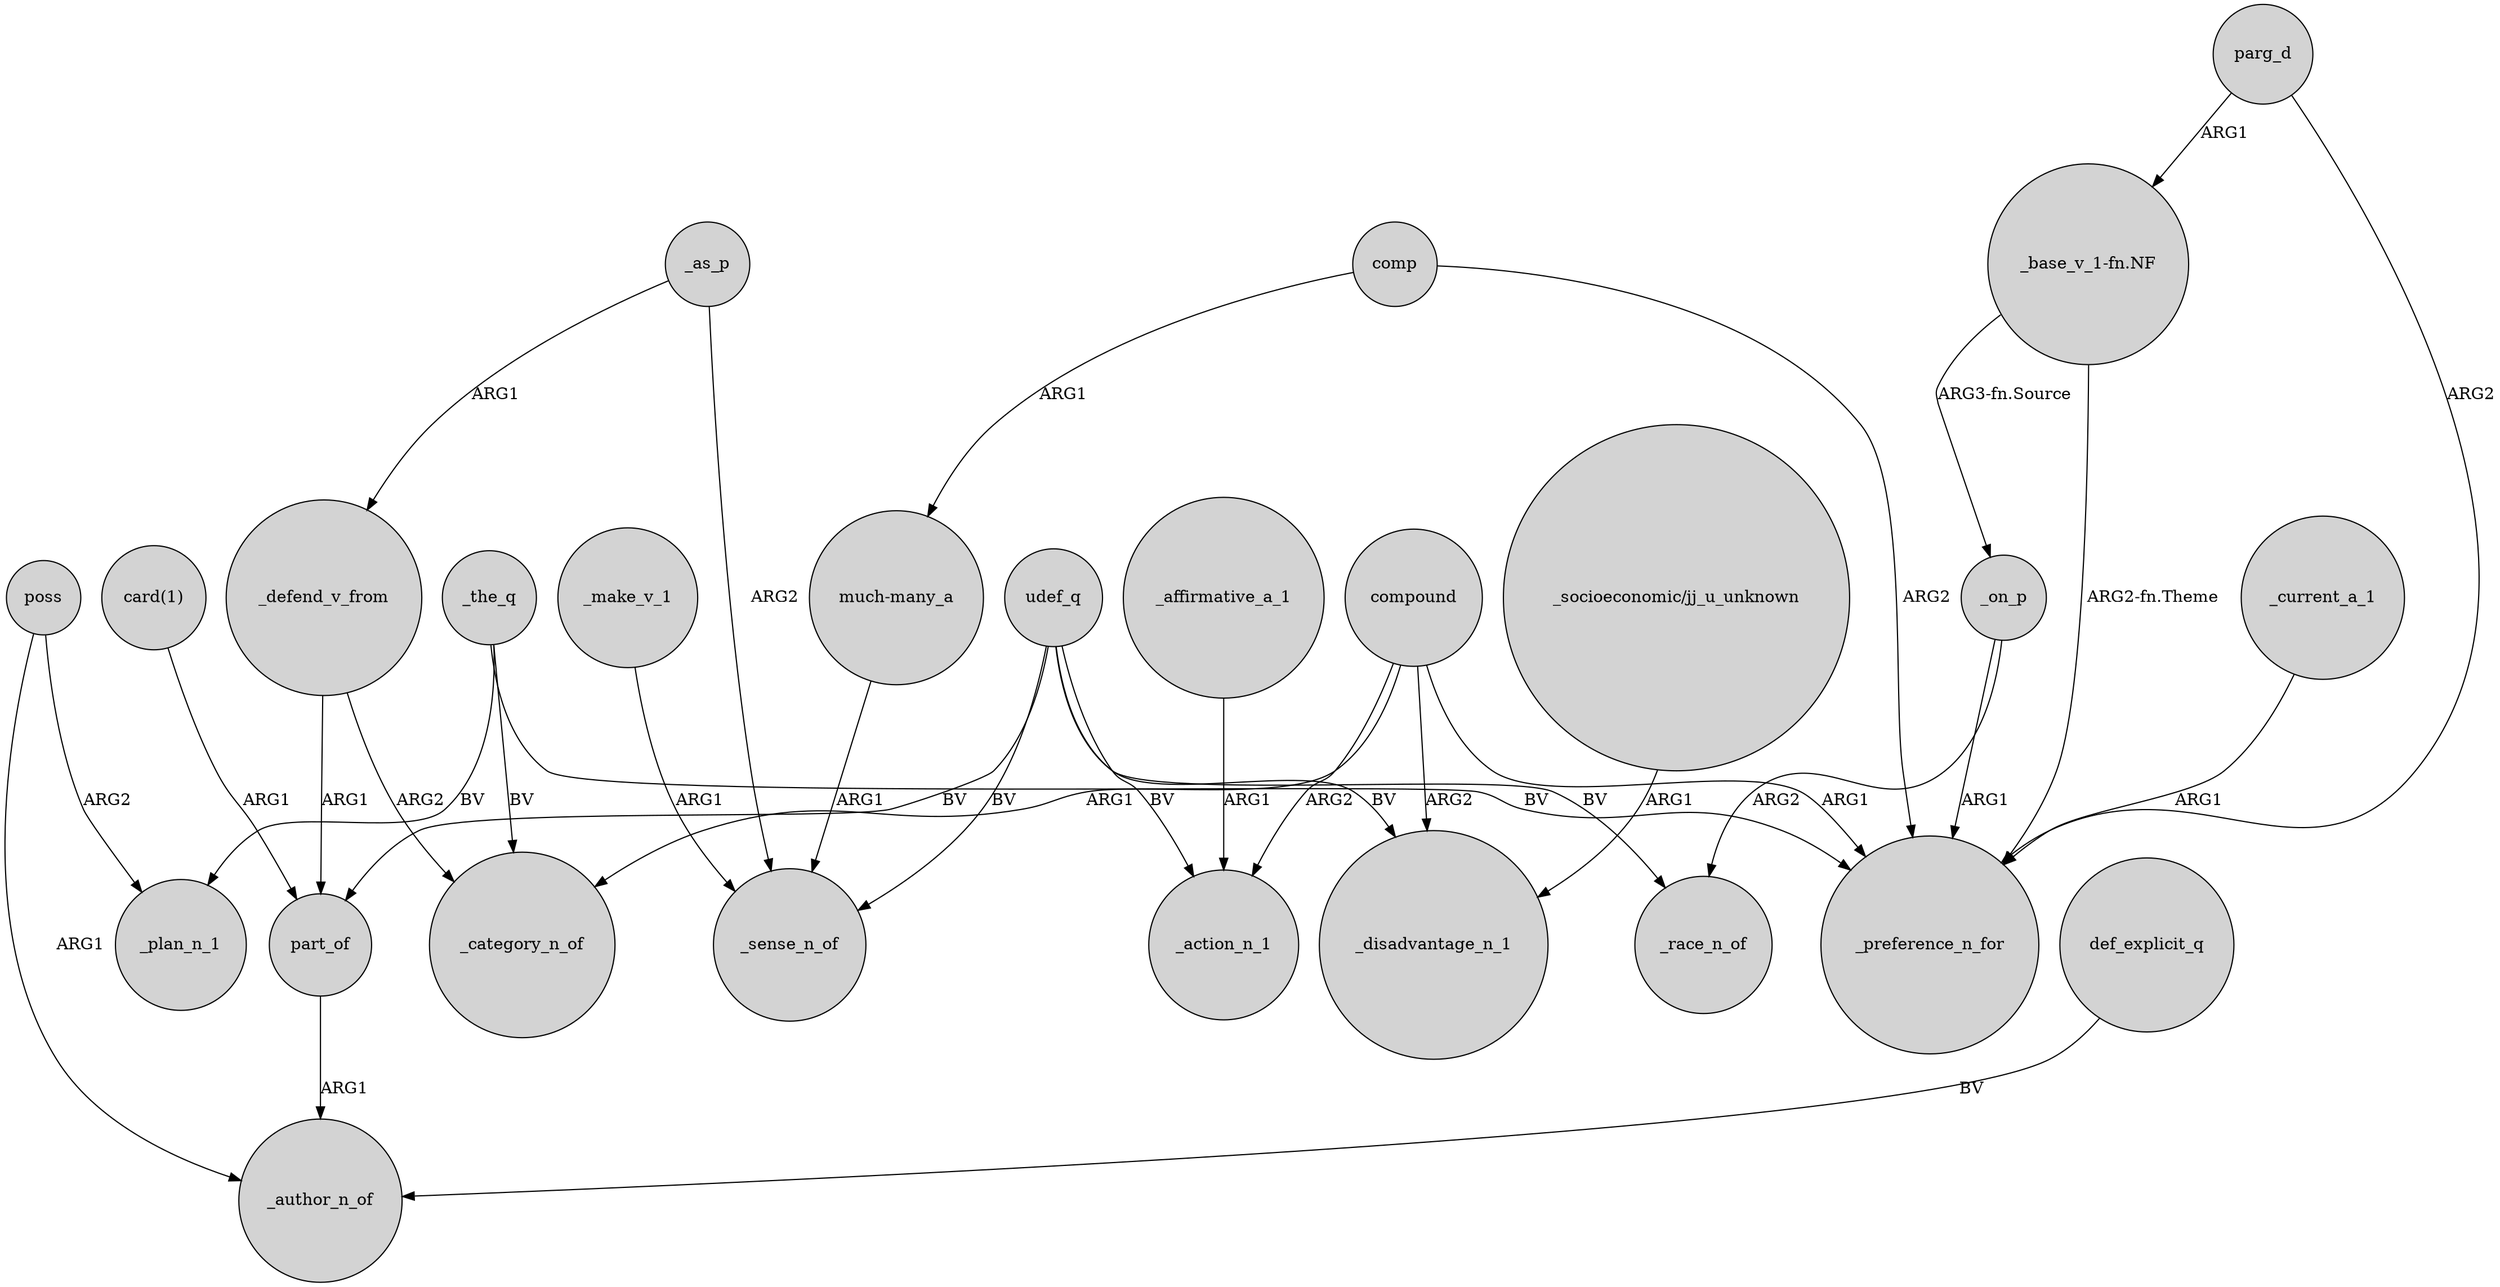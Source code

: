 digraph {
	node [shape=circle style=filled]
	_as_p -> _sense_n_of [label=ARG2]
	poss -> _author_n_of [label=ARG1]
	udef_q -> part_of [label=BV]
	udef_q -> _race_n_of [label=BV]
	_on_p -> _race_n_of [label=ARG2]
	compound -> _action_n_1 [label=ARG2]
	"_base_v_1-fn.NF" -> _preference_n_for [label="ARG2-fn.Theme"]
	_the_q -> _plan_n_1 [label=BV]
	_on_p -> _preference_n_for [label=ARG1]
	compound -> _category_n_of [label=ARG1]
	_as_p -> _defend_v_from [label=ARG1]
	_current_a_1 -> _preference_n_for [label=ARG1]
	poss -> _plan_n_1 [label=ARG2]
	_affirmative_a_1 -> _action_n_1 [label=ARG1]
	compound -> _disadvantage_n_1 [label=ARG2]
	_defend_v_from -> part_of [label=ARG1]
	part_of -> _author_n_of [label=ARG1]
	"_socioeconomic/jj_u_unknown" -> _disadvantage_n_1 [label=ARG1]
	comp -> _preference_n_for [label=ARG2]
	"_base_v_1-fn.NF" -> _on_p [label="ARG3-fn.Source"]
	udef_q -> _disadvantage_n_1 [label=BV]
	comp -> "much-many_a" [label=ARG1]
	udef_q -> _sense_n_of [label=BV]
	def_explicit_q -> _author_n_of [label=BV]
	_make_v_1 -> _sense_n_of [label=ARG1]
	parg_d -> _preference_n_for [label=ARG2]
	_defend_v_from -> _category_n_of [label=ARG2]
	"much-many_a" -> _sense_n_of [label=ARG1]
	"card(1)" -> part_of [label=ARG1]
	_the_q -> _preference_n_for [label=BV]
	udef_q -> _action_n_1 [label=BV]
	parg_d -> "_base_v_1-fn.NF" [label=ARG1]
	_the_q -> _category_n_of [label=BV]
	compound -> _preference_n_for [label=ARG1]
}

